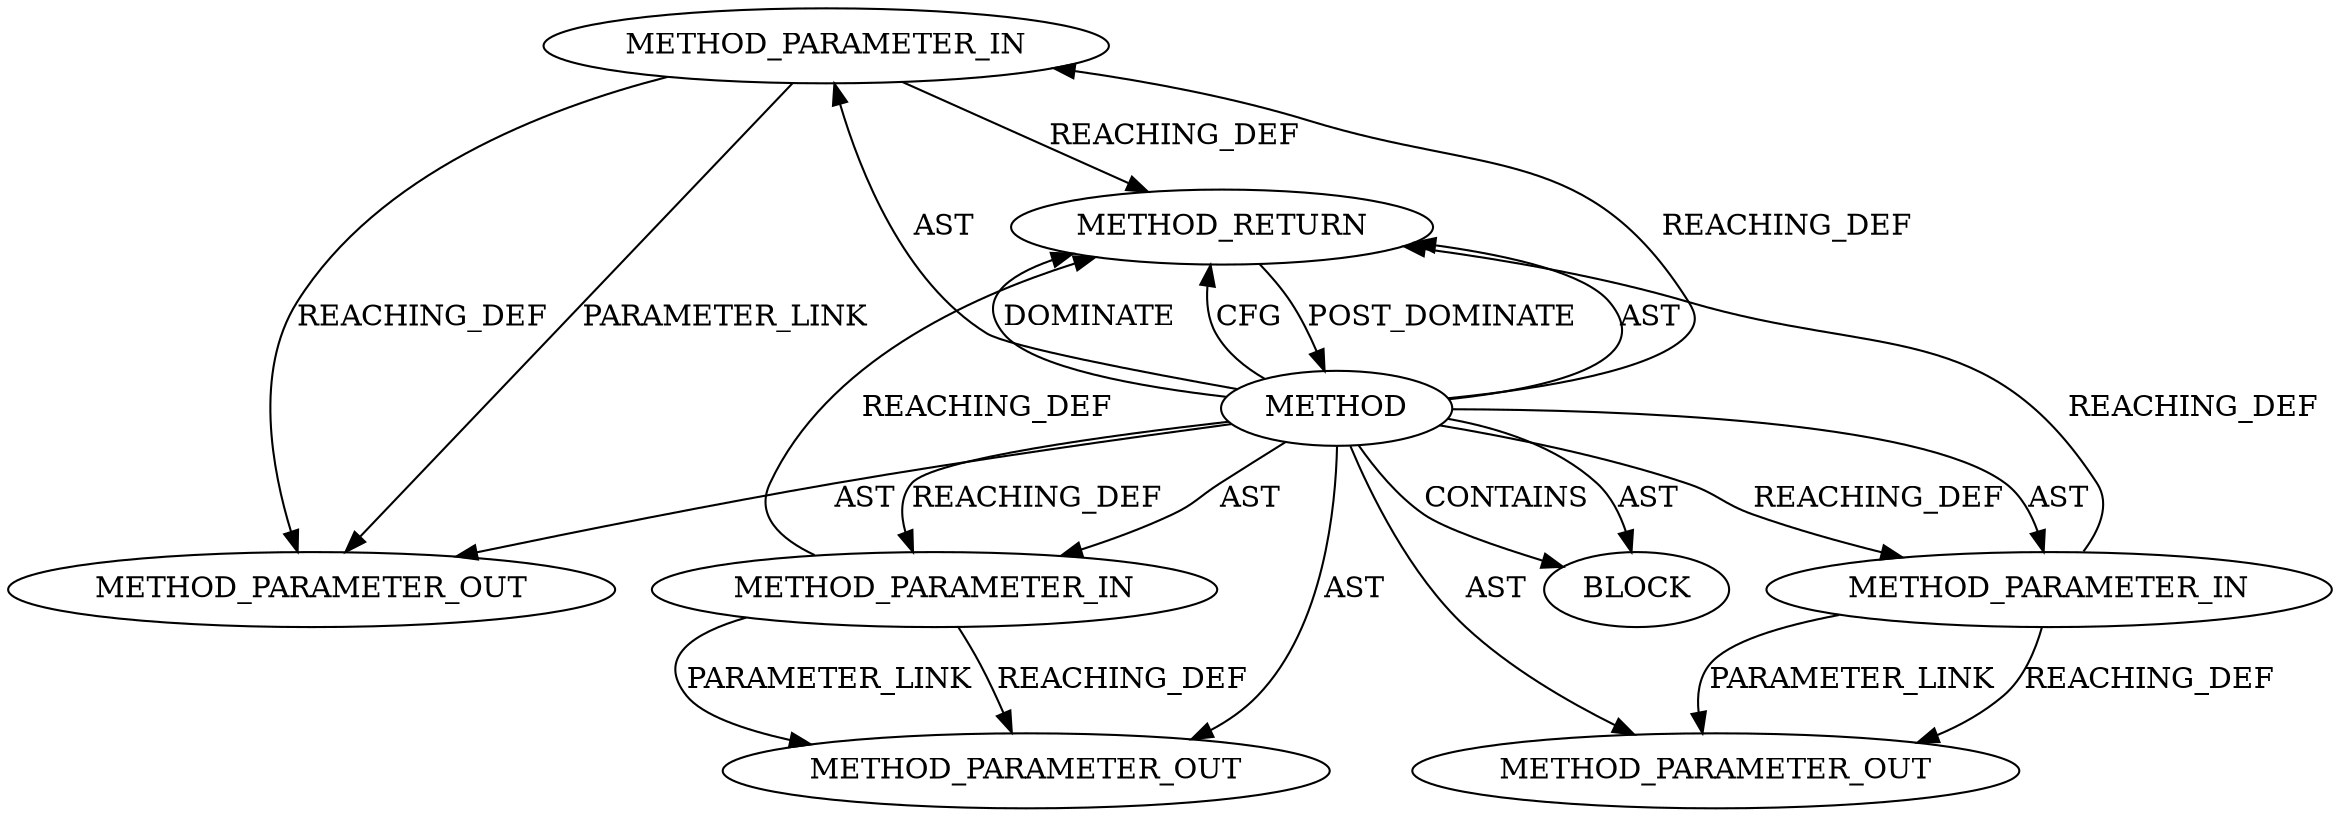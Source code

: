 digraph {
  22147 [label=METHOD_PARAMETER_OUT ORDER=1 CODE="p1" IS_VARIADIC=false TYPE_FULL_NAME="ANY" EVALUATION_STRATEGY="BY_VALUE" INDEX=1 NAME="p1"]
  20350 [label=METHOD_PARAMETER_IN ORDER=3 CODE="p3" IS_VARIADIC=false TYPE_FULL_NAME="ANY" EVALUATION_STRATEGY="BY_VALUE" INDEX=3 NAME="p3"]
  20351 [label=BLOCK ORDER=1 ARGUMENT_INDEX=1 CODE="<empty>" TYPE_FULL_NAME="ANY"]
  22149 [label=METHOD_PARAMETER_OUT ORDER=3 CODE="p3" IS_VARIADIC=false TYPE_FULL_NAME="ANY" EVALUATION_STRATEGY="BY_VALUE" INDEX=3 NAME="p3"]
  20348 [label=METHOD_PARAMETER_IN ORDER=1 CODE="p1" IS_VARIADIC=false TYPE_FULL_NAME="ANY" EVALUATION_STRATEGY="BY_VALUE" INDEX=1 NAME="p1"]
  20347 [label=METHOD AST_PARENT_TYPE="NAMESPACE_BLOCK" AST_PARENT_FULL_NAME="<global>" ORDER=0 CODE="<empty>" FULL_NAME="tls_context.push_pending_record" IS_EXTERNAL=true FILENAME="<empty>" SIGNATURE="" NAME="push_pending_record"]
  22148 [label=METHOD_PARAMETER_OUT ORDER=2 CODE="p2" IS_VARIADIC=false TYPE_FULL_NAME="ANY" EVALUATION_STRATEGY="BY_VALUE" INDEX=2 NAME="p2"]
  20349 [label=METHOD_PARAMETER_IN ORDER=2 CODE="p2" IS_VARIADIC=false TYPE_FULL_NAME="ANY" EVALUATION_STRATEGY="BY_VALUE" INDEX=2 NAME="p2"]
  20352 [label=METHOD_RETURN ORDER=2 CODE="RET" TYPE_FULL_NAME="ANY" EVALUATION_STRATEGY="BY_VALUE"]
  20347 -> 20349 [label=REACHING_DEF VARIABLE=""]
  20347 -> 22147 [label=AST ]
  20347 -> 22149 [label=AST ]
  20347 -> 20352 [label=AST ]
  20350 -> 22149 [label=REACHING_DEF VARIABLE="p3"]
  20350 -> 22149 [label=PARAMETER_LINK ]
  20348 -> 22147 [label=PARAMETER_LINK ]
  20347 -> 20348 [label=REACHING_DEF VARIABLE=""]
  20347 -> 22148 [label=AST ]
  20349 -> 22148 [label=REACHING_DEF VARIABLE="p2"]
  20352 -> 20347 [label=POST_DOMINATE ]
  20348 -> 20352 [label=REACHING_DEF VARIABLE="p1"]
  20347 -> 20350 [label=AST ]
  20347 -> 20350 [label=REACHING_DEF VARIABLE=""]
  20347 -> 20351 [label=AST ]
  20350 -> 20352 [label=REACHING_DEF VARIABLE="p3"]
  20347 -> 20352 [label=DOMINATE ]
  20348 -> 22147 [label=REACHING_DEF VARIABLE="p1"]
  20349 -> 22148 [label=PARAMETER_LINK ]
  20347 -> 20348 [label=AST ]
  20347 -> 20352 [label=CFG ]
  20347 -> 20351 [label=CONTAINS ]
  20349 -> 20352 [label=REACHING_DEF VARIABLE="p2"]
  20347 -> 20349 [label=AST ]
}
